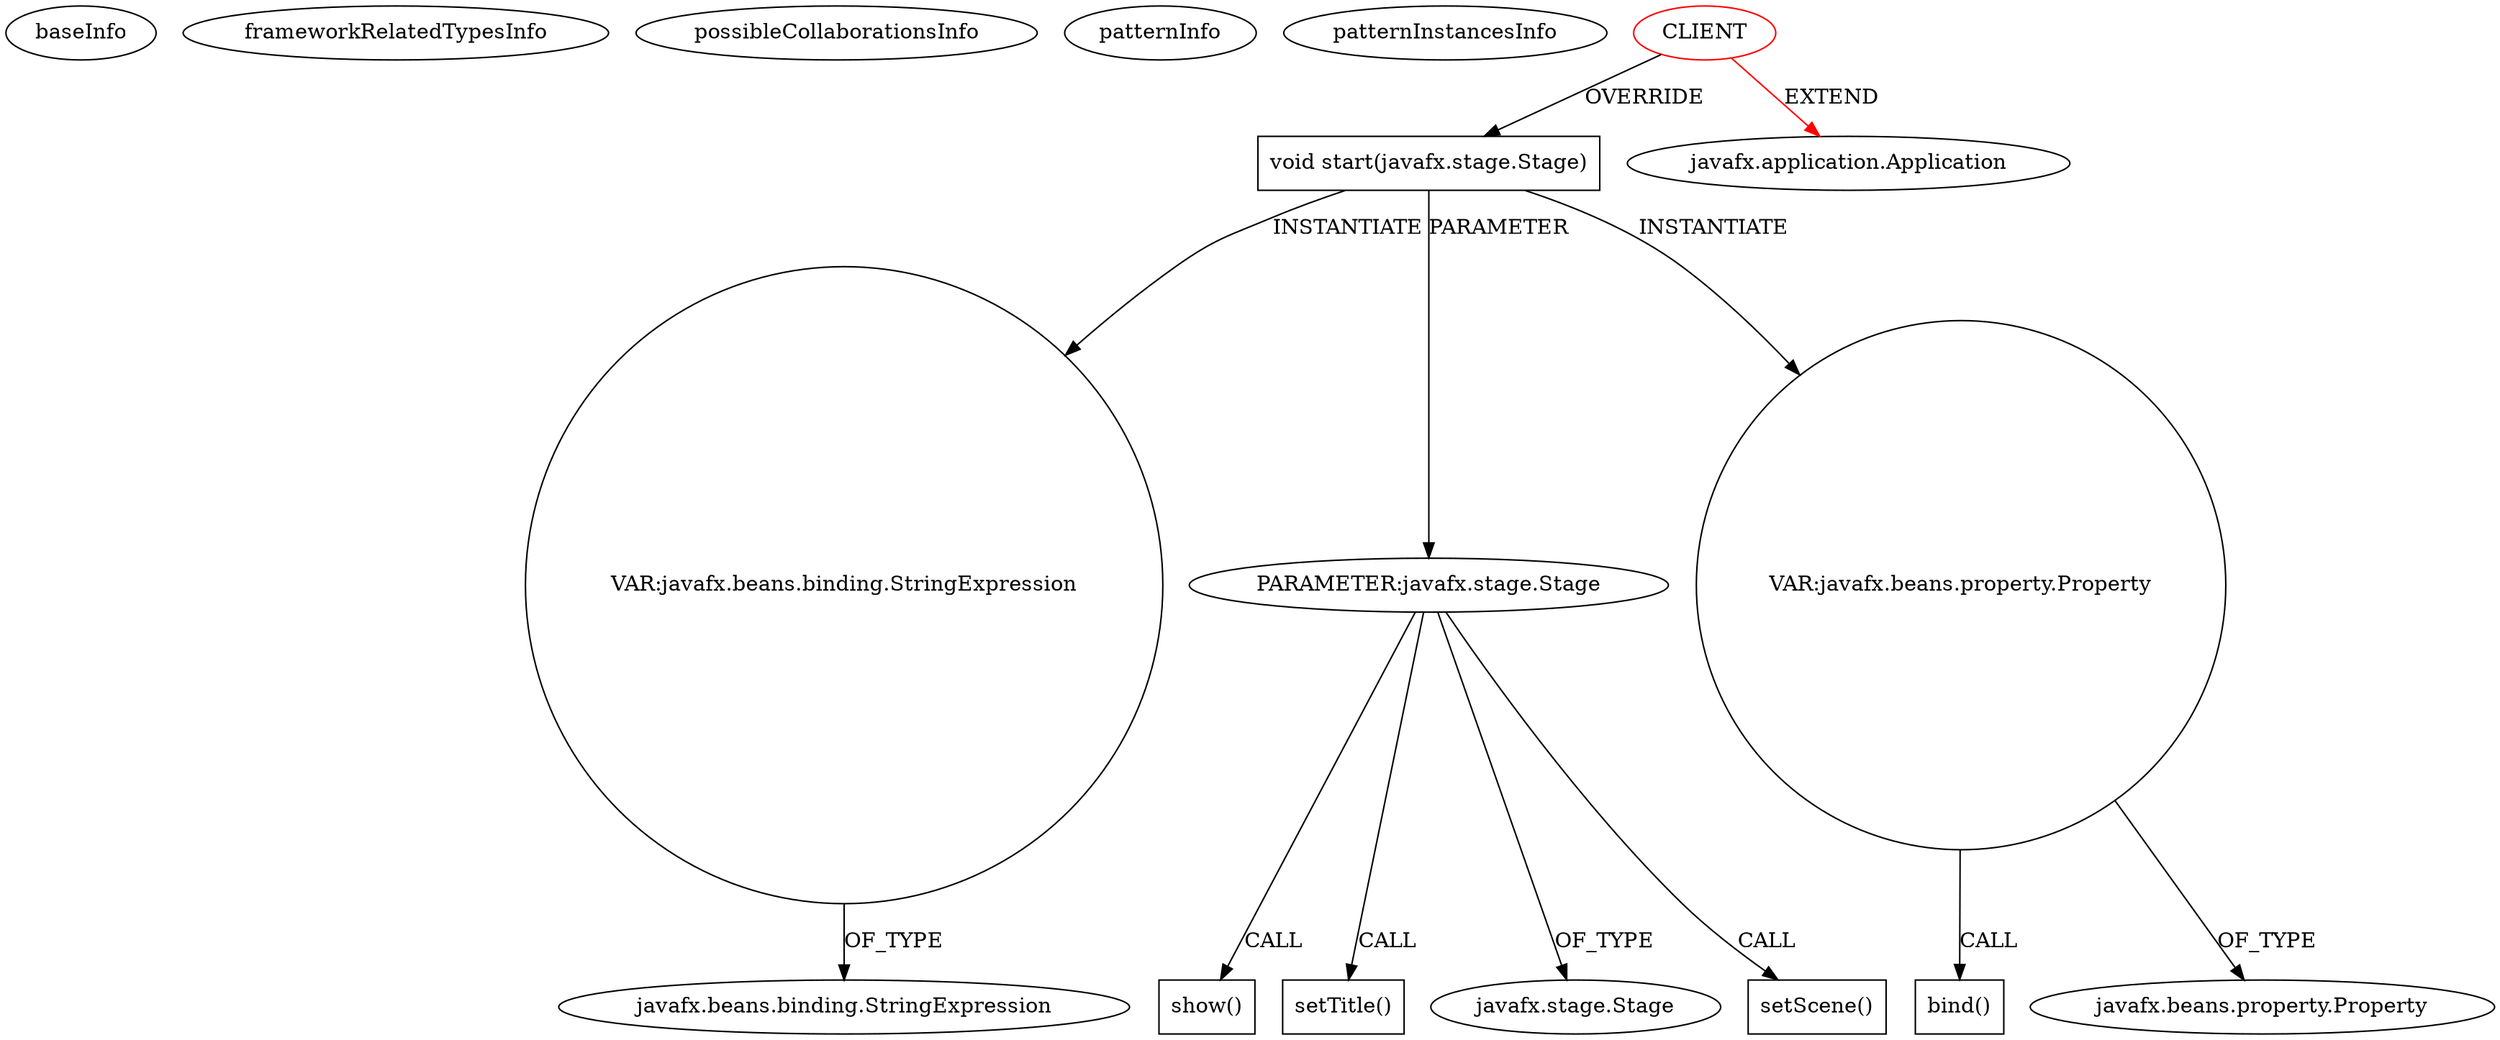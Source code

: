 digraph {
baseInfo[graphId=4364,category="pattern",isAnonymous=false,possibleRelation=false]
frameworkRelatedTypesInfo[0="javafx.application.Application"]
possibleCollaborationsInfo[]
patternInfo[frequency=2.0,patternRootClient=0]
patternInstancesInfo[0="guigarage-mastering-javafx-controls~/guigarage-mastering-javafx-controls/mastering-javafx-controls-master/src/main/java/com/guigarage/chapter5/SimpleControls.java~SimpleControls~2873",1="soonzsoonz-QuickFoot~/soonzsoonz-QuickFoot/QuickFoot-master/src/application/AudioConfigMain.java~AudioConfigMain~4245"]
31[label="javafx.beans.binding.StringExpression",vertexType="FRAMEWORK_CLASS_TYPE",isFrameworkType=false]
42[label="VAR:javafx.beans.binding.StringExpression",vertexType="VARIABLE_EXPRESION",isFrameworkType=false,shape=circle]
2[label="void start(javafx.stage.Stage)",vertexType="OVERRIDING_METHOD_DECLARATION",isFrameworkType=false,shape=box]
0[label="CLIENT",vertexType="ROOT_CLIENT_CLASS_DECLARATION",isFrameworkType=false,color=red]
3[label="PARAMETER:javafx.stage.Stage",vertexType="PARAMETER_DECLARATION",isFrameworkType=false]
89[label="show()",vertexType="INSIDE_CALL",isFrameworkType=false,shape=box]
87[label="setTitle()",vertexType="INSIDE_CALL",isFrameworkType=false,shape=box]
4[label="javafx.stage.Stage",vertexType="FRAMEWORK_CLASS_TYPE",isFrameworkType=false]
1[label="javafx.application.Application",vertexType="FRAMEWORK_CLASS_TYPE",isFrameworkType=false]
85[label="setScene()",vertexType="INSIDE_CALL",isFrameworkType=false,shape=box]
34[label="VAR:javafx.beans.property.Property",vertexType="VARIABLE_EXPRESION",isFrameworkType=false,shape=circle]
35[label="bind()",vertexType="INSIDE_CALL",isFrameworkType=false,shape=box]
26[label="javafx.beans.property.Property",vertexType="FRAMEWORK_INTERFACE_TYPE",isFrameworkType=false]
2->42[label="INSTANTIATE"]
3->89[label="CALL"]
2->34[label="INSTANTIATE"]
2->3[label="PARAMETER"]
0->1[label="EXTEND",color=red]
34->26[label="OF_TYPE"]
34->35[label="CALL"]
3->85[label="CALL"]
3->87[label="CALL"]
42->31[label="OF_TYPE"]
3->4[label="OF_TYPE"]
0->2[label="OVERRIDE"]
}
